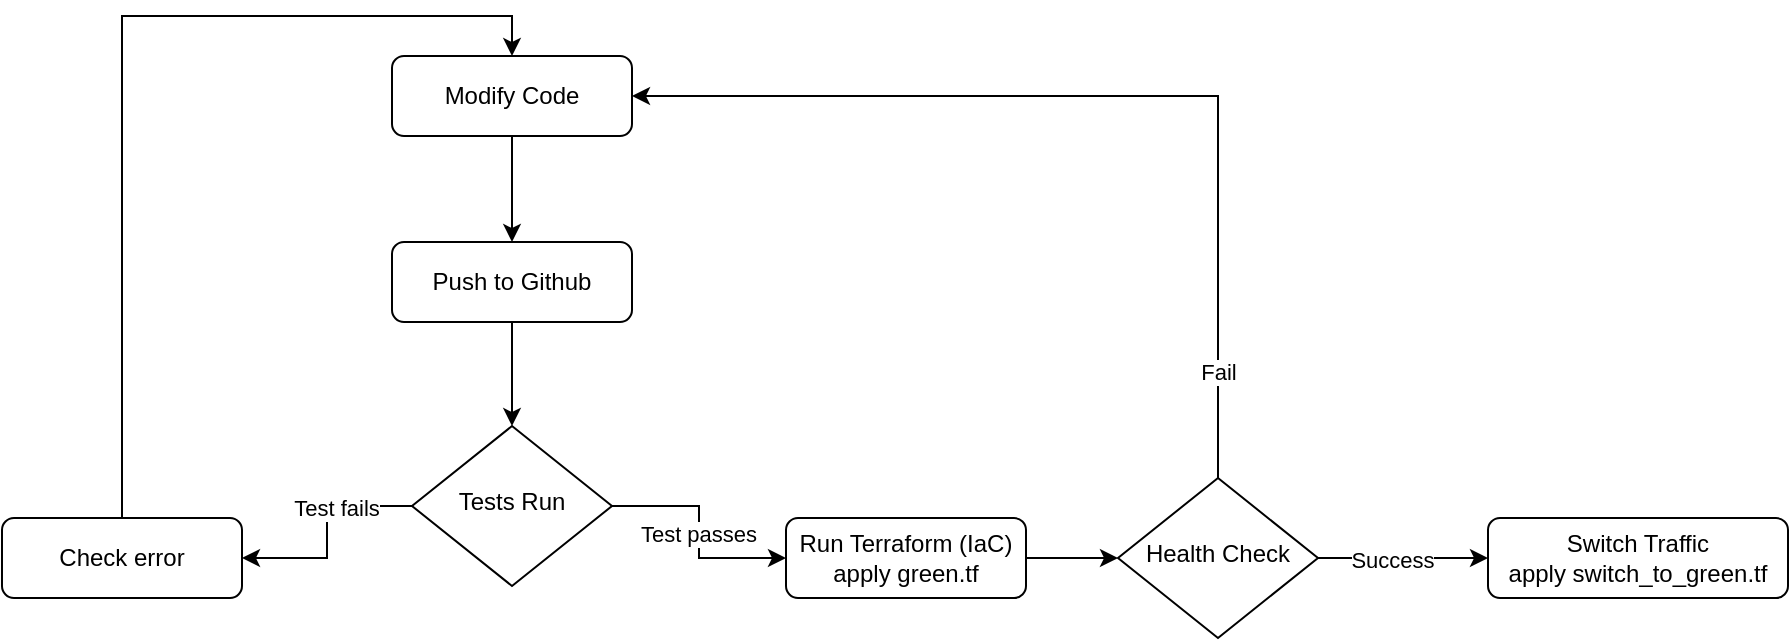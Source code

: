 <mxfile version="26.1.1">
  <diagram id="C5RBs43oDa-KdzZeNtuy" name="Page-1">
    <mxGraphModel dx="1662" dy="556" grid="0" gridSize="10" guides="1" tooltips="1" connect="1" arrows="1" fold="1" page="0" pageScale="1" pageWidth="827" pageHeight="1169" math="0" shadow="0">
      <root>
        <mxCell id="WIyWlLk6GJQsqaUBKTNV-0" />
        <mxCell id="WIyWlLk6GJQsqaUBKTNV-1" parent="WIyWlLk6GJQsqaUBKTNV-0" />
        <mxCell id="84JxiOLE3dLLp7DLEGVT-0" style="edgeStyle=orthogonalEdgeStyle;rounded=0;orthogonalLoop=1;jettySize=auto;html=1;" edge="1" parent="WIyWlLk6GJQsqaUBKTNV-1" source="WIyWlLk6GJQsqaUBKTNV-3" target="WIyWlLk6GJQsqaUBKTNV-12">
          <mxGeometry relative="1" as="geometry" />
        </mxCell>
        <mxCell id="WIyWlLk6GJQsqaUBKTNV-3" value="Modify Code" style="rounded=1;whiteSpace=wrap;html=1;fontSize=12;glass=0;strokeWidth=1;shadow=0;" parent="WIyWlLk6GJQsqaUBKTNV-1" vertex="1">
          <mxGeometry x="160" y="80" width="120" height="40" as="geometry" />
        </mxCell>
        <mxCell id="84JxiOLE3dLLp7DLEGVT-1" style="edgeStyle=orthogonalEdgeStyle;rounded=0;orthogonalLoop=1;jettySize=auto;html=1;entryX=0;entryY=0.5;entryDx=0;entryDy=0;" edge="1" parent="WIyWlLk6GJQsqaUBKTNV-1" source="WIyWlLk6GJQsqaUBKTNV-6" target="84JxiOLE3dLLp7DLEGVT-8">
          <mxGeometry relative="1" as="geometry">
            <mxPoint x="344.4" y="342.0" as="targetPoint" />
          </mxGeometry>
        </mxCell>
        <mxCell id="84JxiOLE3dLLp7DLEGVT-5" value="Test passes" style="edgeLabel;html=1;align=center;verticalAlign=middle;resizable=0;points=[];" vertex="1" connectable="0" parent="84JxiOLE3dLLp7DLEGVT-1">
          <mxGeometry x="0.012" y="-1" relative="1" as="geometry">
            <mxPoint as="offset" />
          </mxGeometry>
        </mxCell>
        <mxCell id="84JxiOLE3dLLp7DLEGVT-2" style="edgeStyle=orthogonalEdgeStyle;rounded=0;orthogonalLoop=1;jettySize=auto;html=1;" edge="1" parent="WIyWlLk6GJQsqaUBKTNV-1" source="WIyWlLk6GJQsqaUBKTNV-6" target="84JxiOLE3dLLp7DLEGVT-6">
          <mxGeometry relative="1" as="geometry">
            <mxPoint x="127" y="352" as="targetPoint" />
          </mxGeometry>
        </mxCell>
        <mxCell id="84JxiOLE3dLLp7DLEGVT-4" value="Test fails" style="edgeLabel;html=1;align=center;verticalAlign=middle;resizable=0;points=[];" vertex="1" connectable="0" parent="84JxiOLE3dLLp7DLEGVT-2">
          <mxGeometry x="-0.318" y="1" relative="1" as="geometry">
            <mxPoint as="offset" />
          </mxGeometry>
        </mxCell>
        <mxCell id="WIyWlLk6GJQsqaUBKTNV-6" value="Tests Run" style="rhombus;whiteSpace=wrap;html=1;shadow=0;fontFamily=Helvetica;fontSize=12;align=center;strokeWidth=1;spacing=6;spacingTop=-4;" parent="WIyWlLk6GJQsqaUBKTNV-1" vertex="1">
          <mxGeometry x="170" y="265" width="100" height="80" as="geometry" />
        </mxCell>
        <mxCell id="84JxiOLE3dLLp7DLEGVT-3" style="edgeStyle=orthogonalEdgeStyle;rounded=0;orthogonalLoop=1;jettySize=auto;html=1;" edge="1" parent="WIyWlLk6GJQsqaUBKTNV-1" source="WIyWlLk6GJQsqaUBKTNV-12" target="WIyWlLk6GJQsqaUBKTNV-6">
          <mxGeometry relative="1" as="geometry" />
        </mxCell>
        <mxCell id="WIyWlLk6GJQsqaUBKTNV-12" value="Push to Github" style="rounded=1;whiteSpace=wrap;html=1;fontSize=12;glass=0;strokeWidth=1;shadow=0;" parent="WIyWlLk6GJQsqaUBKTNV-1" vertex="1">
          <mxGeometry x="160" y="173" width="120" height="40" as="geometry" />
        </mxCell>
        <mxCell id="84JxiOLE3dLLp7DLEGVT-7" style="edgeStyle=orthogonalEdgeStyle;rounded=0;orthogonalLoop=1;jettySize=auto;html=1;entryX=0.5;entryY=0;entryDx=0;entryDy=0;exitX=0.5;exitY=0;exitDx=0;exitDy=0;" edge="1" parent="WIyWlLk6GJQsqaUBKTNV-1" source="84JxiOLE3dLLp7DLEGVT-6" target="WIyWlLk6GJQsqaUBKTNV-3">
          <mxGeometry relative="1" as="geometry">
            <mxPoint x="-64" y="49" as="targetPoint" />
          </mxGeometry>
        </mxCell>
        <mxCell id="84JxiOLE3dLLp7DLEGVT-6" value="Check error" style="rounded=1;whiteSpace=wrap;html=1;fontSize=12;glass=0;strokeWidth=1;shadow=0;" vertex="1" parent="WIyWlLk6GJQsqaUBKTNV-1">
          <mxGeometry x="-35" y="311" width="120" height="40" as="geometry" />
        </mxCell>
        <mxCell id="84JxiOLE3dLLp7DLEGVT-15" style="edgeStyle=orthogonalEdgeStyle;rounded=0;orthogonalLoop=1;jettySize=auto;html=1;" edge="1" parent="WIyWlLk6GJQsqaUBKTNV-1" source="84JxiOLE3dLLp7DLEGVT-8" target="84JxiOLE3dLLp7DLEGVT-13">
          <mxGeometry relative="1" as="geometry" />
        </mxCell>
        <mxCell id="84JxiOLE3dLLp7DLEGVT-8" value="Run Terraform (IaC)&lt;div&gt;apply green.tf&lt;/div&gt;" style="rounded=1;whiteSpace=wrap;html=1;fontSize=12;glass=0;strokeWidth=1;shadow=0;" vertex="1" parent="WIyWlLk6GJQsqaUBKTNV-1">
          <mxGeometry x="357" y="311" width="120" height="40" as="geometry" />
        </mxCell>
        <mxCell id="84JxiOLE3dLLp7DLEGVT-20" style="edgeStyle=orthogonalEdgeStyle;rounded=0;orthogonalLoop=1;jettySize=auto;html=1;entryX=1;entryY=0.5;entryDx=0;entryDy=0;exitX=0.5;exitY=0;exitDx=0;exitDy=0;" edge="1" parent="WIyWlLk6GJQsqaUBKTNV-1" source="84JxiOLE3dLLp7DLEGVT-13" target="WIyWlLk6GJQsqaUBKTNV-3">
          <mxGeometry relative="1" as="geometry" />
        </mxCell>
        <mxCell id="84JxiOLE3dLLp7DLEGVT-21" value="Fail" style="edgeLabel;html=1;align=center;verticalAlign=middle;resizable=0;points=[];" vertex="1" connectable="0" parent="84JxiOLE3dLLp7DLEGVT-20">
          <mxGeometry x="-0.78" relative="1" as="geometry">
            <mxPoint as="offset" />
          </mxGeometry>
        </mxCell>
        <mxCell id="84JxiOLE3dLLp7DLEGVT-22" style="edgeStyle=orthogonalEdgeStyle;rounded=0;orthogonalLoop=1;jettySize=auto;html=1;entryX=0;entryY=0.5;entryDx=0;entryDy=0;" edge="1" parent="WIyWlLk6GJQsqaUBKTNV-1" source="84JxiOLE3dLLp7DLEGVT-13" target="84JxiOLE3dLLp7DLEGVT-23">
          <mxGeometry relative="1" as="geometry">
            <mxPoint x="723.6" y="331" as="targetPoint" />
          </mxGeometry>
        </mxCell>
        <mxCell id="84JxiOLE3dLLp7DLEGVT-24" value="Success" style="edgeLabel;html=1;align=center;verticalAlign=middle;resizable=0;points=[];" vertex="1" connectable="0" parent="84JxiOLE3dLLp7DLEGVT-22">
          <mxGeometry x="-0.13" y="-1" relative="1" as="geometry">
            <mxPoint as="offset" />
          </mxGeometry>
        </mxCell>
        <mxCell id="84JxiOLE3dLLp7DLEGVT-13" value="Health Check" style="rhombus;whiteSpace=wrap;html=1;shadow=0;fontFamily=Helvetica;fontSize=12;align=center;strokeWidth=1;spacing=6;spacingTop=-4;" vertex="1" parent="WIyWlLk6GJQsqaUBKTNV-1">
          <mxGeometry x="523" y="291" width="100" height="80" as="geometry" />
        </mxCell>
        <mxCell id="84JxiOLE3dLLp7DLEGVT-23" value="Switch Traffic&lt;div&gt;apply switch_to_green.tf&lt;/div&gt;" style="rounded=1;whiteSpace=wrap;html=1;fontSize=12;glass=0;strokeWidth=1;shadow=0;" vertex="1" parent="WIyWlLk6GJQsqaUBKTNV-1">
          <mxGeometry x="708" y="311" width="150" height="40" as="geometry" />
        </mxCell>
      </root>
    </mxGraphModel>
  </diagram>
</mxfile>
